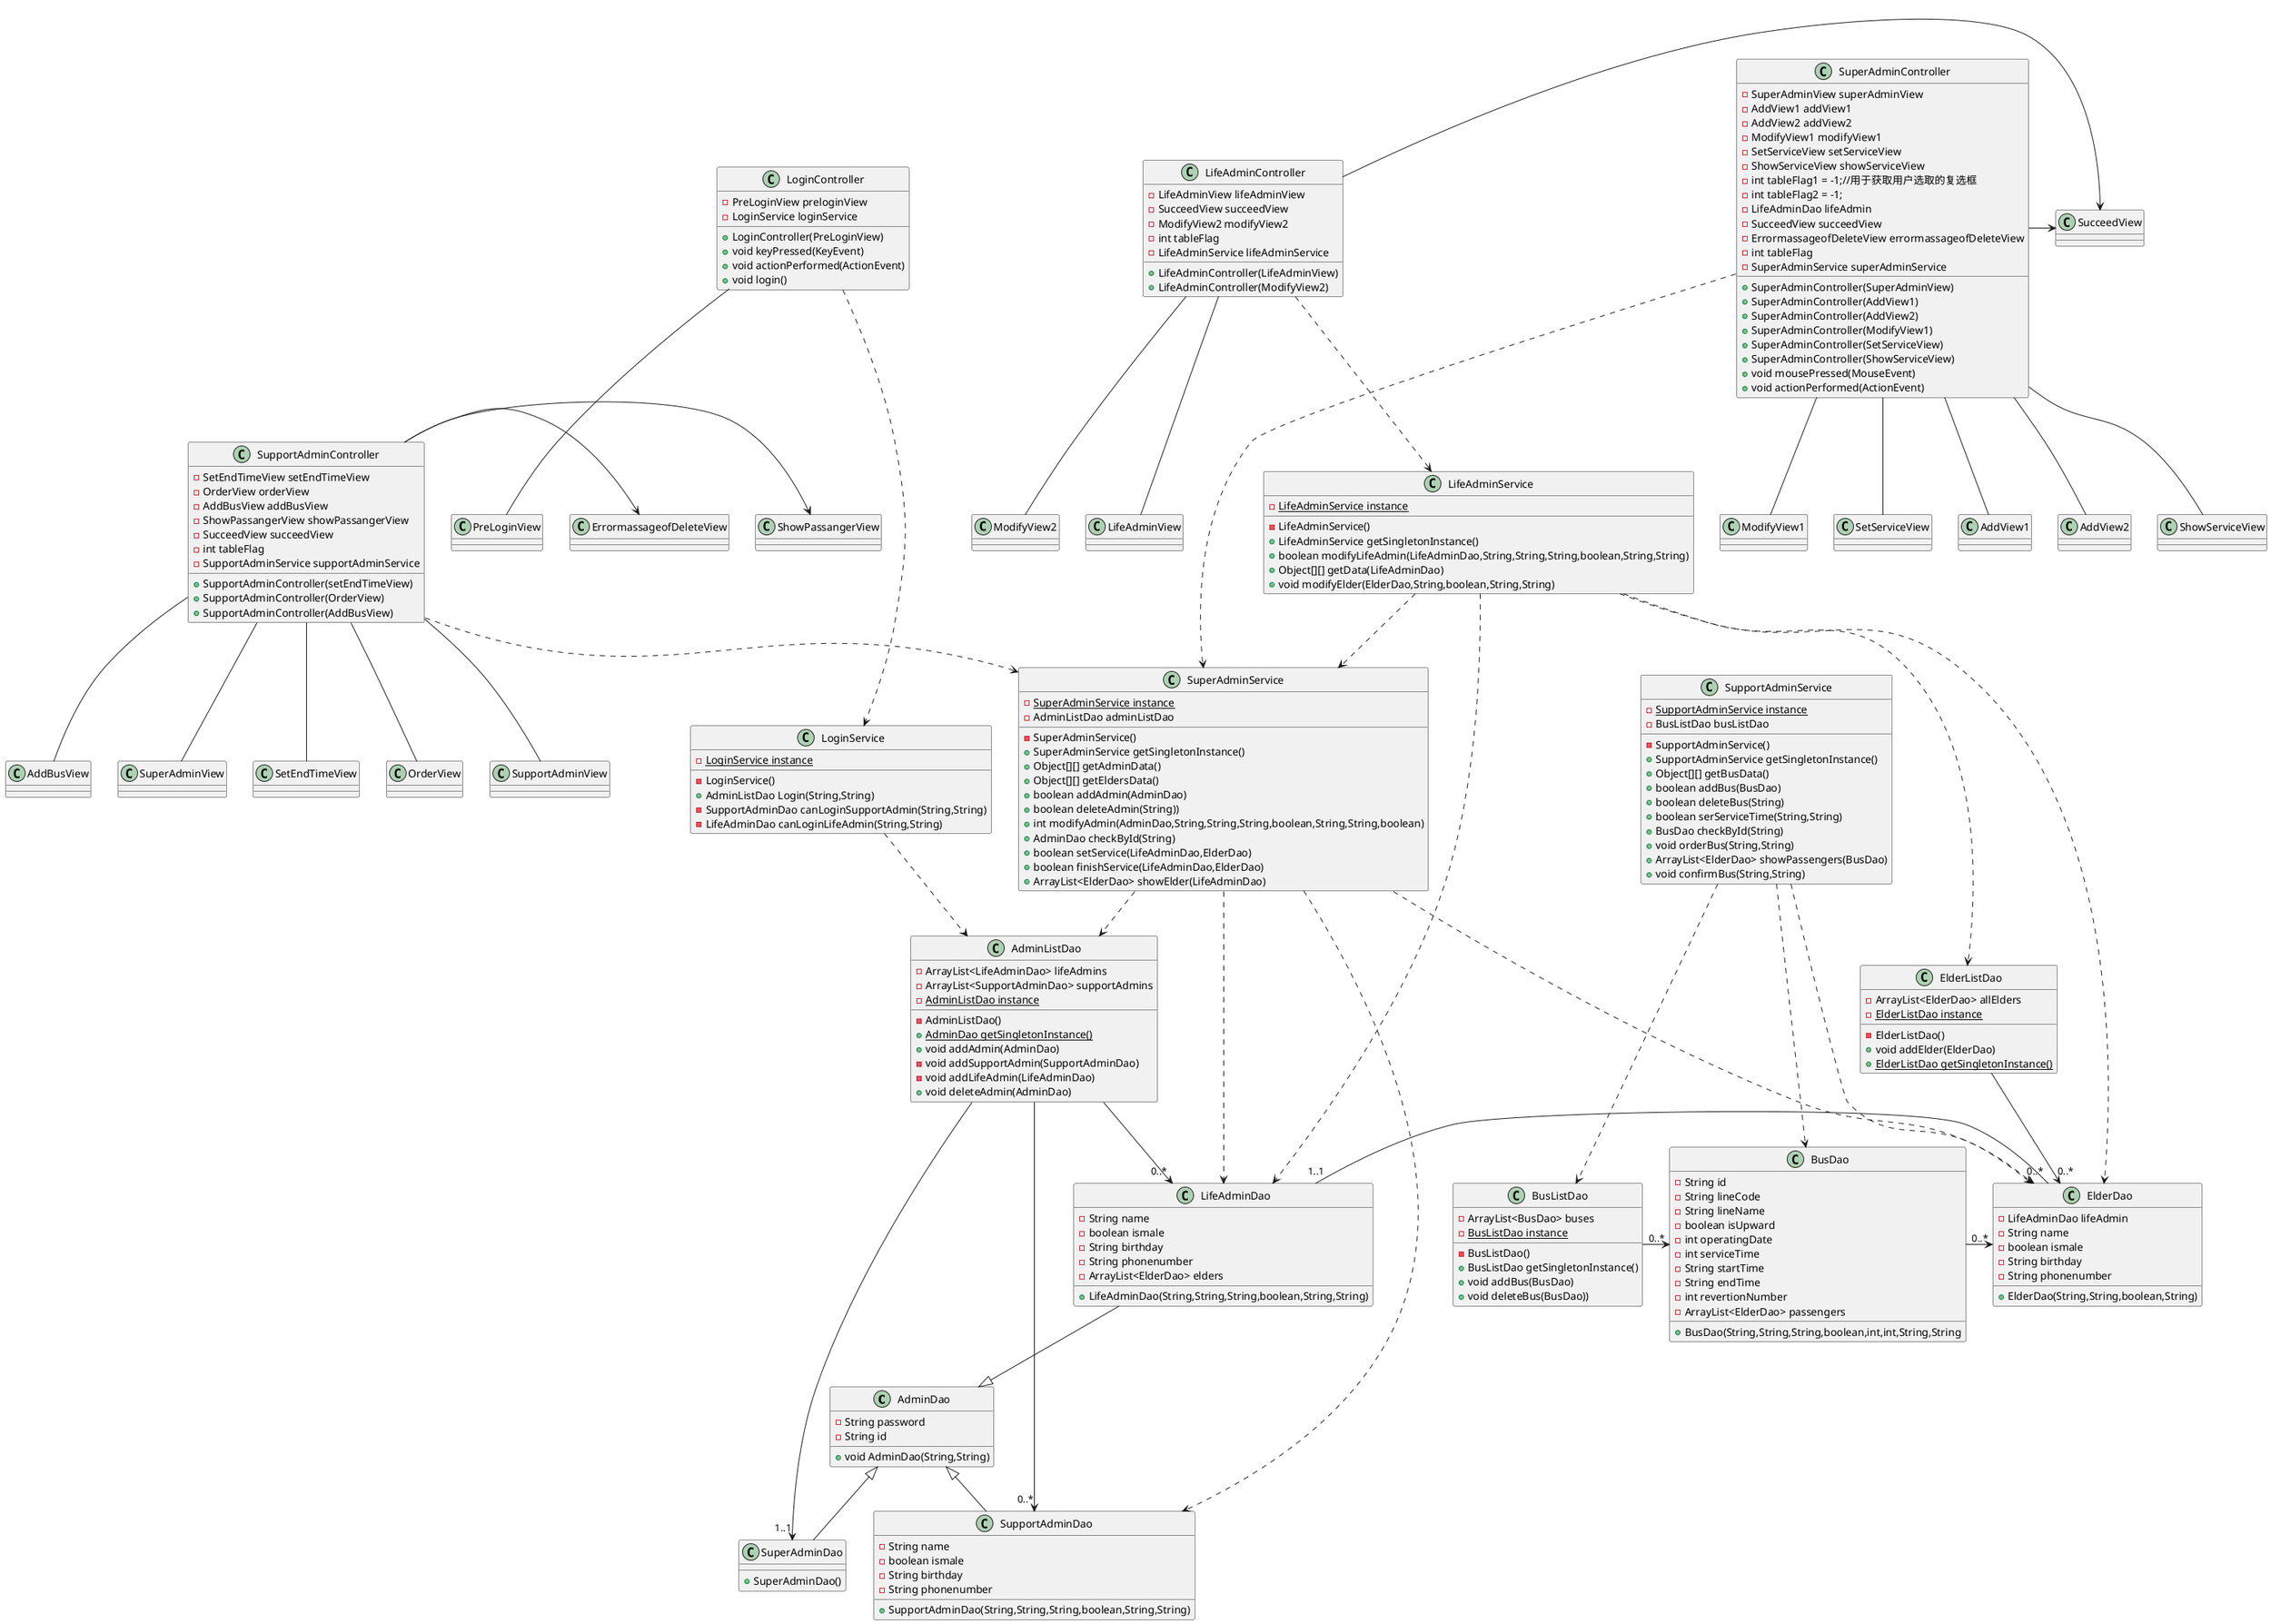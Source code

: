 @startuml
'https://plantuml.com/class-diagram




class AdminDao{
-String password
-String id
+void AdminDao(String,String)
}
class SupportAdminDao{
-String name
-boolean ismale
-String birthday
-String phonenumber
+SupportAdminDao(String,String,String,boolean,String,String)
}
class LifeAdminDao{
-String name
-boolean ismale
-String birthday
-String phonenumber
-ArrayList<ElderDao> elders
+LifeAdminDao(String,String,String,boolean,String,String)
}
class SuperAdminDao{
+SuperAdminDao()
}
class ElderDao{
-LifeAdminDao lifeAdmin
-String name
-boolean ismale
-String birthday
-String phonenumber
+ElderDao(String,String,boolean,String)
}
class ElderListDao{
-ArrayList<ElderDao> allElders
-{static}ElderListDao instance
-ElderListDao()
+void addElder(ElderDao)
+{static}ElderListDao getSingletonInstance()
}
class AdminListDao{
-ArrayList<LifeAdminDao> lifeAdmins
-ArrayList<SupportAdminDao> supportAdmins
-{static}AdminListDao instance
-AdminListDao()
+{static}AdminDao getSingletonInstance()
+void addAdmin(AdminDao)
-void addSupportAdmin(SupportAdminDao)
-void addLifeAdmin(LifeAdminDao)
+void deleteAdmin(AdminDao)
  }
 class BusDao{
 -String id
 -String lineCode
 -String lineName
 -boolean isUpward
 -int operatingDate
 -int serviceTime
 -String startTime
 -String endTime
 -int revertionNumber
 -ArrayList<ElderDao> passengers
 +BusDao(String,String,String,boolean,int,int,String,String
 }
 class BusListDao{
 -ArrayList<BusDao> buses
 -{static}BusListDao instance
 -BusListDao()
 +BusListDao getSingletonInstance()
 +void addBus(BusDao)
 +void deleteBus(BusDao))

 }
 class LoginService{
 -{static}LoginService instance
  -LoginService()
  +AdminListDao Login(String,String)
  -SupportAdminDao canLoginSupportAdmin(String,String)
  -LifeAdminDao canLoginLifeAdmin(String,String)
 }
 class SuperAdminService{
 -{static}SuperAdminService instance
 -AdminListDao adminListDao
 -SuperAdminService()
 +SuperAdminService getSingletonInstance()
 +Object[][] getAdminData()
 +Object[][] getEldersData()
 +boolean addAdmin(AdminDao)
 +boolean deleteAdmin(String))
 +int modifyAdmin(AdminDao,String,String,String,boolean,String,String,boolean)
 +AdminDao checkById(String)
 +boolean setService(LifeAdminDao,ElderDao)
 +boolean finishService(LifeAdminDao,ElderDao)
 +ArrayList<ElderDao> showElder(LifeAdminDao)

 }
 class LifeAdminService{
 -{static}LifeAdminService instance
 -LifeAdminService()
 +LifeAdminService getSingletonInstance()
 +boolean modifyLifeAdmin(LifeAdminDao,String,String,String,boolean,String,String)
 +Object[][] getData(LifeAdminDao)
 +void modifyElder(ElderDao,String,boolean,String,String)
 }
 class SupportAdminService{
 -{static}SupportAdminService instance
 -SupportAdminService()
 +SupportAdminService getSingletonInstance()
 -BusListDao busListDao
 +Object[][] getBusData()
 +boolean addBus(BusDao)
 +boolean deleteBus(String)
 +boolean serServiceTime(String,String)
 +BusDao checkById(String)
 +void orderBus(String,String)
 +ArrayList<ElderDao> showPassengers(BusDao)
 +void confirmBus(String,String)
 }
 class LoginController{
  -PreLoginView preloginView
  -LoginService loginService
  +LoginController(PreLoginView)
  +void keyPressed(KeyEvent)
  +void actionPerformed(ActionEvent)
  +void login()
 }
class SuperAdminController{
-SuperAdminView superAdminView
-AddView1 addView1
-AddView2 addView2
-ModifyView1 modifyView1
-SetServiceView setServiceView
-ShowServiceView showServiceView
 -int tableFlag1 = -1;//用于获取用户选取的复选框
 -int tableFlag2 = -1;
 -LifeAdminDao lifeAdmin
-SucceedView succeedView
-ErrormassageofDeleteView errormassageofDeleteView
-int tableFlag
-SuperAdminService superAdminService
+SuperAdminController(SuperAdminView)
+SuperAdminController(AddView1)
+SuperAdminController(AddView2)
+SuperAdminController(ModifyView1)
+SuperAdminController(SetServiceView)
+SuperAdminController(ShowServiceView)
+void mousePressed(MouseEvent)
+void actionPerformed(ActionEvent)
}
class LifeAdminController{
-LifeAdminView lifeAdminView
-SucceedView succeedView
-ModifyView2 modifyView2
-int tableFlag
-LifeAdminService lifeAdminService
+LifeAdminController(LifeAdminView)
+LifeAdminController(ModifyView2)
}
class SupportAdminController{
-SetEndTimeView setEndTimeView
-OrderView orderView
-AddBusView addBusView
-ShowPassangerView showPassangerView
-SucceedView succeedView
-int tableFlag
-SupportAdminService supportAdminService
+SupportAdminController(setEndTimeView)
+SupportAdminController(OrderView)
+SupportAdminController(AddBusView)

}




class PreLoginView{}
class SuperAdminView{}
class AddView1{}
class AddView2{}
class ShowServiceView{}
class ModifyView1{}
class ModifyView2{}
class SetServiceView{}
class SetEndTimeView{}
class ErrormassageofDeleteView{}
class SucceedView{}
class OrderView
class LifeAdminView{}
class SupportAdminView{}
class AddBusView{}

LifeAdminDao--|>AdminDao
AdminDao<|--SupportAdminDao
AdminDao<|--SuperAdminDao
LifeAdminDao"1..1"-"0..*"ElderDao
AdminListDao-->"1..1"SuperAdminDao
AdminListDao-->"0..*"SupportAdminDao
AdminListDao-->"0..*"LifeAdminDao
BusListDao->"0..*"BusDao
BusDao->"0..*"ElderDao
ElderListDao->"0..*"ElderDao
LoginService..>AdminListDao
SuperAdminService..>AdminListDao
SuperAdminService..>ElderDao
SuperAdminService..>LifeAdminDao
SuperAdminService..>SupportAdminDao
LifeAdminService..>LifeAdminDao
LifeAdminService..>SuperAdminService
LifeAdminService..>ElderDao
LifeAdminService..>ElderListDao
SupportAdminService..>BusDao
SupportAdminService...>BusListDao
SupportAdminService..>ElderDao
LoginController...>LoginService
SuperAdminController..>SuperAdminService
LifeAdminController..>LifeAdminService
SupportAdminController..>SuperAdminService
LoginController-- PreLoginView
SuperAdminController-- AddView1
SuperAdminController-- AddView2
SuperAdminController-- ModifyView1
SuperAdminController-- SetServiceView
SuperAdminController--ShowServiceView
SupportAdminController-> ErrormassageofDeleteView
SuperAdminController->SucceedView
SupportAdminController-- SuperAdminView

LifeAdminController-- LifeAdminView
LifeAdminController-> SucceedView
LifeAdminController-- ModifyView2
SupportAdminController-- SetEndTimeView
SupportAdminController-- OrderView
SupportAdminController --AddBusView
SupportAdminController->ShowPassangerView
SupportAdminController-- SupportAdminView


@enduml